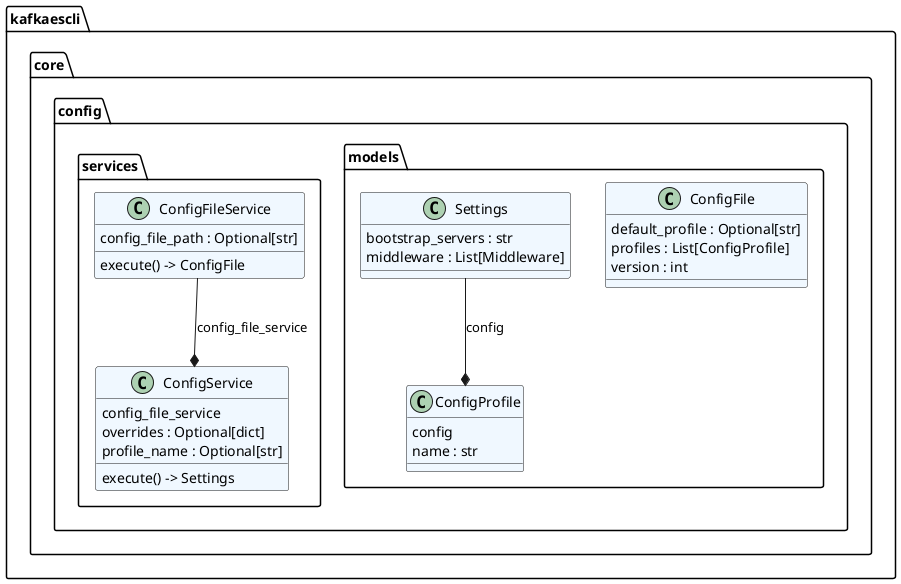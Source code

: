 @startuml classes_kafkaescli.core.config

class "ConfigFile" as kafkaescli.core.config.models.ConfigFile #aliceblue {
  default_profile : Optional[str]
  profiles : List[ConfigProfile]
  version : int
}
class "ConfigFileService" as kafkaescli.core.config.services.ConfigFileService #aliceblue {
  config_file_path : Optional[str]
  execute() -> ConfigFile
}
class "ConfigProfile" as kafkaescli.core.config.models.ConfigProfile #aliceblue {
  config
  name : str
}
class "ConfigService" as kafkaescli.core.config.services.ConfigService #aliceblue {
  config_file_service
  overrides : Optional[dict]
  profile_name : Optional[str]
  execute() -> Settings
}
class "Settings" as kafkaescli.core.config.models.Settings #aliceblue {
  bootstrap_servers : str
  middleware : List[Middleware]
}
kafkaescli.core.config.models.Settings --* kafkaescli.core.config.models.ConfigProfile : config
kafkaescli.core.config.services.ConfigFileService --* kafkaescli.core.config.services.ConfigService : config_file_service
@enduml

